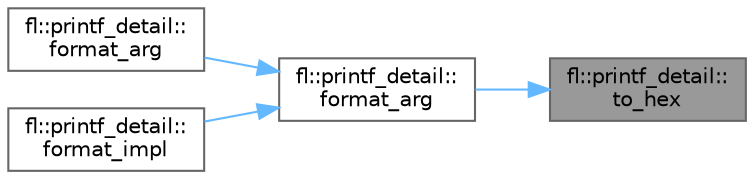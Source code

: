 digraph "fl::printf_detail::to_hex"
{
 // INTERACTIVE_SVG=YES
 // LATEX_PDF_SIZE
  bgcolor="transparent";
  edge [fontname=Helvetica,fontsize=10,labelfontname=Helvetica,labelfontsize=10];
  node [fontname=Helvetica,fontsize=10,shape=box,height=0.2,width=0.4];
  rankdir="RL";
  Node1 [id="Node000001",label="fl::printf_detail::\lto_hex",height=0.2,width=0.4,color="gray40", fillcolor="grey60", style="filled", fontcolor="black",tooltip=" "];
  Node1 -> Node2 [id="edge1_Node000001_Node000002",dir="back",color="steelblue1",style="solid",tooltip=" "];
  Node2 [id="Node000002",label="fl::printf_detail::\lformat_arg",height=0.2,width=0.4,color="grey40", fillcolor="white", style="filled",URL="$d2/de0/namespacefl_1_1printf__detail_adef945a9ae2d71df36883b1efbe48ba6.html#adef945a9ae2d71df36883b1efbe48ba6",tooltip=" "];
  Node2 -> Node3 [id="edge2_Node000002_Node000003",dir="back",color="steelblue1",style="solid",tooltip=" "];
  Node3 [id="Node000003",label="fl::printf_detail::\lformat_arg",height=0.2,width=0.4,color="grey40", fillcolor="white", style="filled",URL="$d2/de0/namespacefl_1_1printf__detail_a0899e208cb7179881886ca8ac6747737.html#a0899e208cb7179881886ca8ac6747737",tooltip=" "];
  Node2 -> Node4 [id="edge3_Node000002_Node000004",dir="back",color="steelblue1",style="solid",tooltip=" "];
  Node4 [id="Node000004",label="fl::printf_detail::\lformat_impl",height=0.2,width=0.4,color="grey40", fillcolor="white", style="filled",URL="$d2/de0/namespacefl_1_1printf__detail_abf6b68febd5bac8601b0f8f23a1f11f2.html#abf6b68febd5bac8601b0f8f23a1f11f2",tooltip=" "];
}
